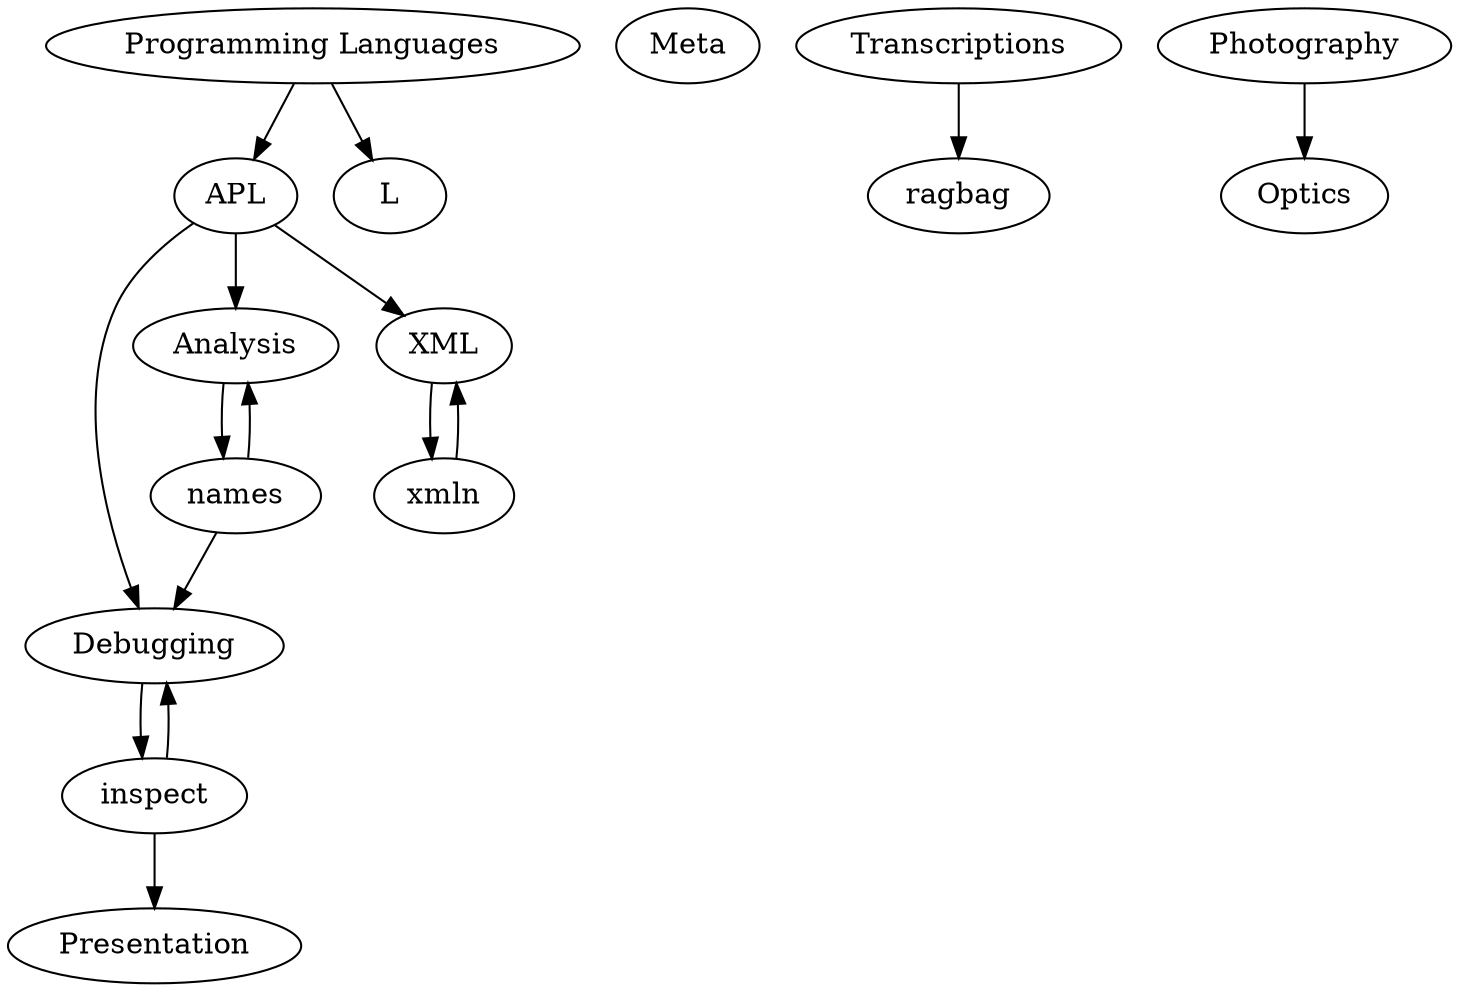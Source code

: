 digraph {
    Programming_Languages [label="Programming Languages"];
    Meta;
    Transcriptions -> ragbag;
    Photography -> Optics;
    Programming_Languages -> APL, L;
    APL -> Debugging, Analysis, XML;
    Debugging -> inspect;
    Analysis -> names;
    XML -> xmln;
    names -> Analysis, Debugging;
    inspect -> Debugging, Presentation;
    xmln -> XML;
}